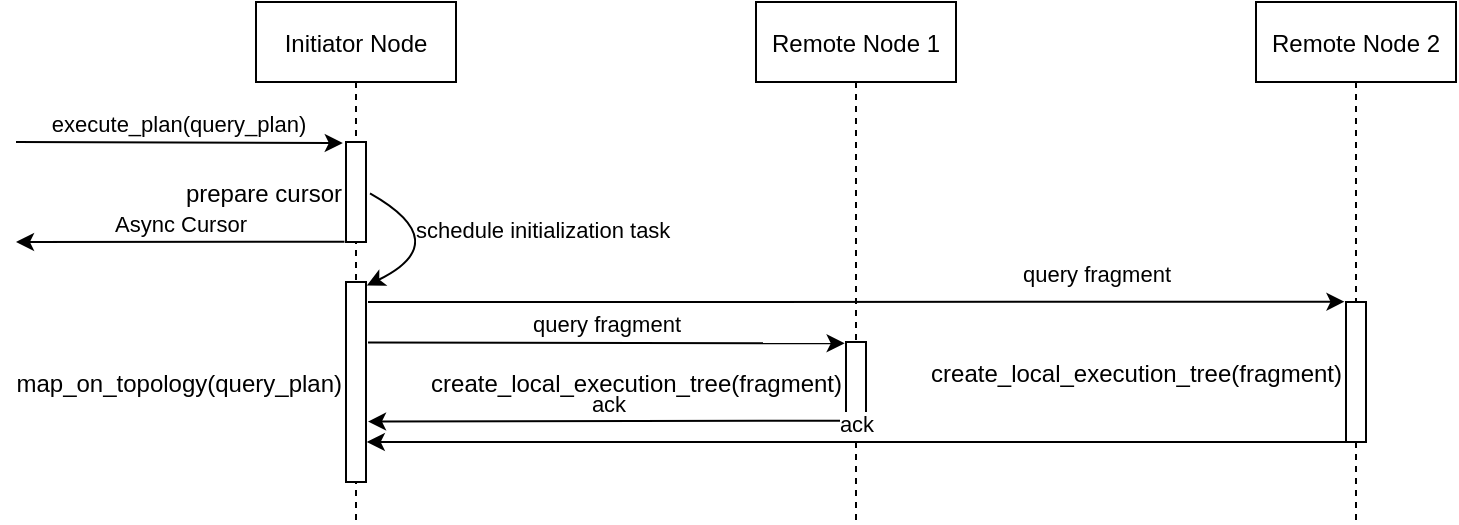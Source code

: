 <mxfile version="18.1.2" type="device"><diagram id="n7BpRmaiRRolOwhpQCYo" name="Page-1"><mxGraphModel dx="946" dy="662" grid="1" gridSize="10" guides="1" tooltips="1" connect="1" arrows="1" fold="1" page="1" pageScale="1" pageWidth="827" pageHeight="1169" math="0" shadow="0"><root><mxCell id="0"/><mxCell id="1" parent="0"/><mxCell id="nHmzO9ILMKy21SLGK2ke-18" value="query fragment" style="endArrow=classic;html=1;rounded=0;entryX=-0.076;entryY=-0.002;entryDx=0;entryDy=0;entryPerimeter=0;verticalAlign=bottom;exitX=1.1;exitY=0.1;exitDx=0;exitDy=0;exitPerimeter=0;" edge="1" parent="1" source="nHmzO9ILMKy21SLGK2ke-14" target="nHmzO9ILMKy21SLGK2ke-19"><mxGeometry x="0.491" y="5" width="50" height="50" relative="1" as="geometry"><mxPoint x="220" y="190" as="sourcePoint"/><mxPoint x="523.67" y="150.68" as="targetPoint"/><mxPoint as="offset"/></mxGeometry></mxCell><mxCell id="nHmzO9ILMKy21SLGK2ke-1" value="Initiator Node" style="shape=umlLifeline;perimeter=lifelinePerimeter;container=1;collapsible=0;recursiveResize=0;rounded=0;shadow=0;strokeWidth=1;" vertex="1" parent="1"><mxGeometry x="160" y="40" width="100" height="260" as="geometry"/></mxCell><mxCell id="nHmzO9ILMKy21SLGK2ke-14" value="map_on_topology(query_plan)" style="points=[];perimeter=orthogonalPerimeter;rounded=0;shadow=0;strokeWidth=1;align=right;labelPosition=left;verticalLabelPosition=middle;verticalAlign=middle;" vertex="1" parent="nHmzO9ILMKy21SLGK2ke-1"><mxGeometry x="45" y="140" width="10" height="100" as="geometry"/></mxCell><mxCell id="nHmzO9ILMKy21SLGK2ke-22" value="prepare cursor" style="points=[];perimeter=orthogonalPerimeter;rounded=0;shadow=0;strokeWidth=1;align=right;labelPosition=left;verticalLabelPosition=middle;verticalAlign=middle;" vertex="1" parent="nHmzO9ILMKy21SLGK2ke-1"><mxGeometry x="45" y="70" width="10" height="50" as="geometry"/></mxCell><mxCell id="nHmzO9ILMKy21SLGK2ke-23" value="schedule initialization task" style="curved=1;endArrow=classic;html=1;rounded=0;exitX=1.2;exitY=0.513;exitDx=0;exitDy=0;exitPerimeter=0;entryX=1.04;entryY=0.018;entryDx=0;entryDy=0;entryPerimeter=0;align=left;" edge="1" parent="nHmzO9ILMKy21SLGK2ke-1" source="nHmzO9ILMKy21SLGK2ke-22" target="nHmzO9ILMKy21SLGK2ke-14"><mxGeometry x="-0.442" y="-6" width="50" height="50" relative="1" as="geometry"><mxPoint x="150" y="210" as="sourcePoint"/><mxPoint x="200" y="160" as="targetPoint"/><Array as="points"><mxPoint x="100" y="120"/></Array><mxPoint as="offset"/></mxGeometry></mxCell><mxCell id="nHmzO9ILMKy21SLGK2ke-11" value="execute_plan(query_plan)" style="endArrow=classic;html=1;rounded=0;verticalAlign=bottom;entryX=-0.16;entryY=0.01;entryDx=0;entryDy=0;entryPerimeter=0;" edge="1" parent="1" target="nHmzO9ILMKy21SLGK2ke-22"><mxGeometry width="50" height="50" relative="1" as="geometry"><mxPoint x="40" y="110" as="sourcePoint"/><mxPoint x="190" y="110" as="targetPoint"/></mxGeometry></mxCell><mxCell id="nHmzO9ILMKy21SLGK2ke-12" value="Remote Node 1" style="shape=umlLifeline;perimeter=lifelinePerimeter;container=1;collapsible=0;recursiveResize=0;rounded=0;shadow=0;strokeWidth=1;" vertex="1" parent="1"><mxGeometry x="410" y="40" width="100" height="260" as="geometry"/></mxCell><mxCell id="nHmzO9ILMKy21SLGK2ke-15" value="create_local_execution_tree(fragment)" style="points=[];perimeter=orthogonalPerimeter;rounded=0;shadow=0;strokeWidth=1;align=right;labelPosition=left;verticalLabelPosition=middle;verticalAlign=middle;" vertex="1" parent="nHmzO9ILMKy21SLGK2ke-12"><mxGeometry x="45" y="170" width="10" height="40" as="geometry"/></mxCell><mxCell id="nHmzO9ILMKy21SLGK2ke-13" value="Remote Node 2" style="shape=umlLifeline;perimeter=lifelinePerimeter;container=1;collapsible=0;recursiveResize=0;rounded=0;shadow=0;strokeWidth=1;" vertex="1" parent="1"><mxGeometry x="660" y="40" width="100" height="260" as="geometry"/></mxCell><mxCell id="nHmzO9ILMKy21SLGK2ke-19" value="create_local_execution_tree(fragment)" style="points=[];perimeter=orthogonalPerimeter;rounded=0;shadow=0;strokeWidth=1;align=right;labelPosition=left;verticalLabelPosition=middle;verticalAlign=middle;" vertex="1" parent="nHmzO9ILMKy21SLGK2ke-13"><mxGeometry x="45" y="150" width="10" height="70" as="geometry"/></mxCell><mxCell id="nHmzO9ILMKy21SLGK2ke-17" value="query fragment" style="endArrow=classic;html=1;rounded=0;entryX=-0.067;entryY=0.017;entryDx=0;entryDy=0;entryPerimeter=0;verticalAlign=bottom;exitX=1.1;exitY=0.302;exitDx=0;exitDy=0;exitPerimeter=0;" edge="1" parent="1" source="nHmzO9ILMKy21SLGK2ke-14" target="nHmzO9ILMKy21SLGK2ke-15"><mxGeometry width="50" height="50" relative="1" as="geometry"><mxPoint x="250" y="140" as="sourcePoint"/><mxPoint x="320" y="180" as="targetPoint"/></mxGeometry></mxCell><mxCell id="nHmzO9ILMKy21SLGK2ke-20" value="ack" style="endArrow=classic;html=1;rounded=0;exitX=0;exitY=0.983;exitDx=0;exitDy=0;exitPerimeter=0;entryX=1.1;entryY=0.698;entryDx=0;entryDy=0;entryPerimeter=0;verticalAlign=bottom;" edge="1" parent="1" source="nHmzO9ILMKy21SLGK2ke-15" target="nHmzO9ILMKy21SLGK2ke-14"><mxGeometry width="50" height="50" relative="1" as="geometry"><mxPoint x="380" y="230" as="sourcePoint"/><mxPoint x="430" y="180" as="targetPoint"/></mxGeometry></mxCell><mxCell id="nHmzO9ILMKy21SLGK2ke-21" value="ack" style="endArrow=classic;html=1;rounded=0;exitX=0;exitY=1;exitDx=0;exitDy=0;exitPerimeter=0;verticalAlign=bottom;entryX=1.039;entryY=0.8;entryDx=0;entryDy=0;entryPerimeter=0;" edge="1" parent="1" source="nHmzO9ILMKy21SLGK2ke-19" target="nHmzO9ILMKy21SLGK2ke-14"><mxGeometry width="50" height="50" relative="1" as="geometry"><mxPoint x="465" y="199.32" as="sourcePoint"/><mxPoint x="220" y="260" as="targetPoint"/></mxGeometry></mxCell><mxCell id="nHmzO9ILMKy21SLGK2ke-24" value="Async Cursor" style="endArrow=classic;html=1;rounded=0;exitX=-0.076;exitY=0.997;exitDx=0;exitDy=0;exitPerimeter=0;verticalAlign=bottom;" edge="1" parent="1" source="nHmzO9ILMKy21SLGK2ke-22"><mxGeometry width="50" height="50" relative="1" as="geometry"><mxPoint x="340" y="230" as="sourcePoint"/><mxPoint x="40" y="160" as="targetPoint"/></mxGeometry></mxCell></root></mxGraphModel></diagram></mxfile>